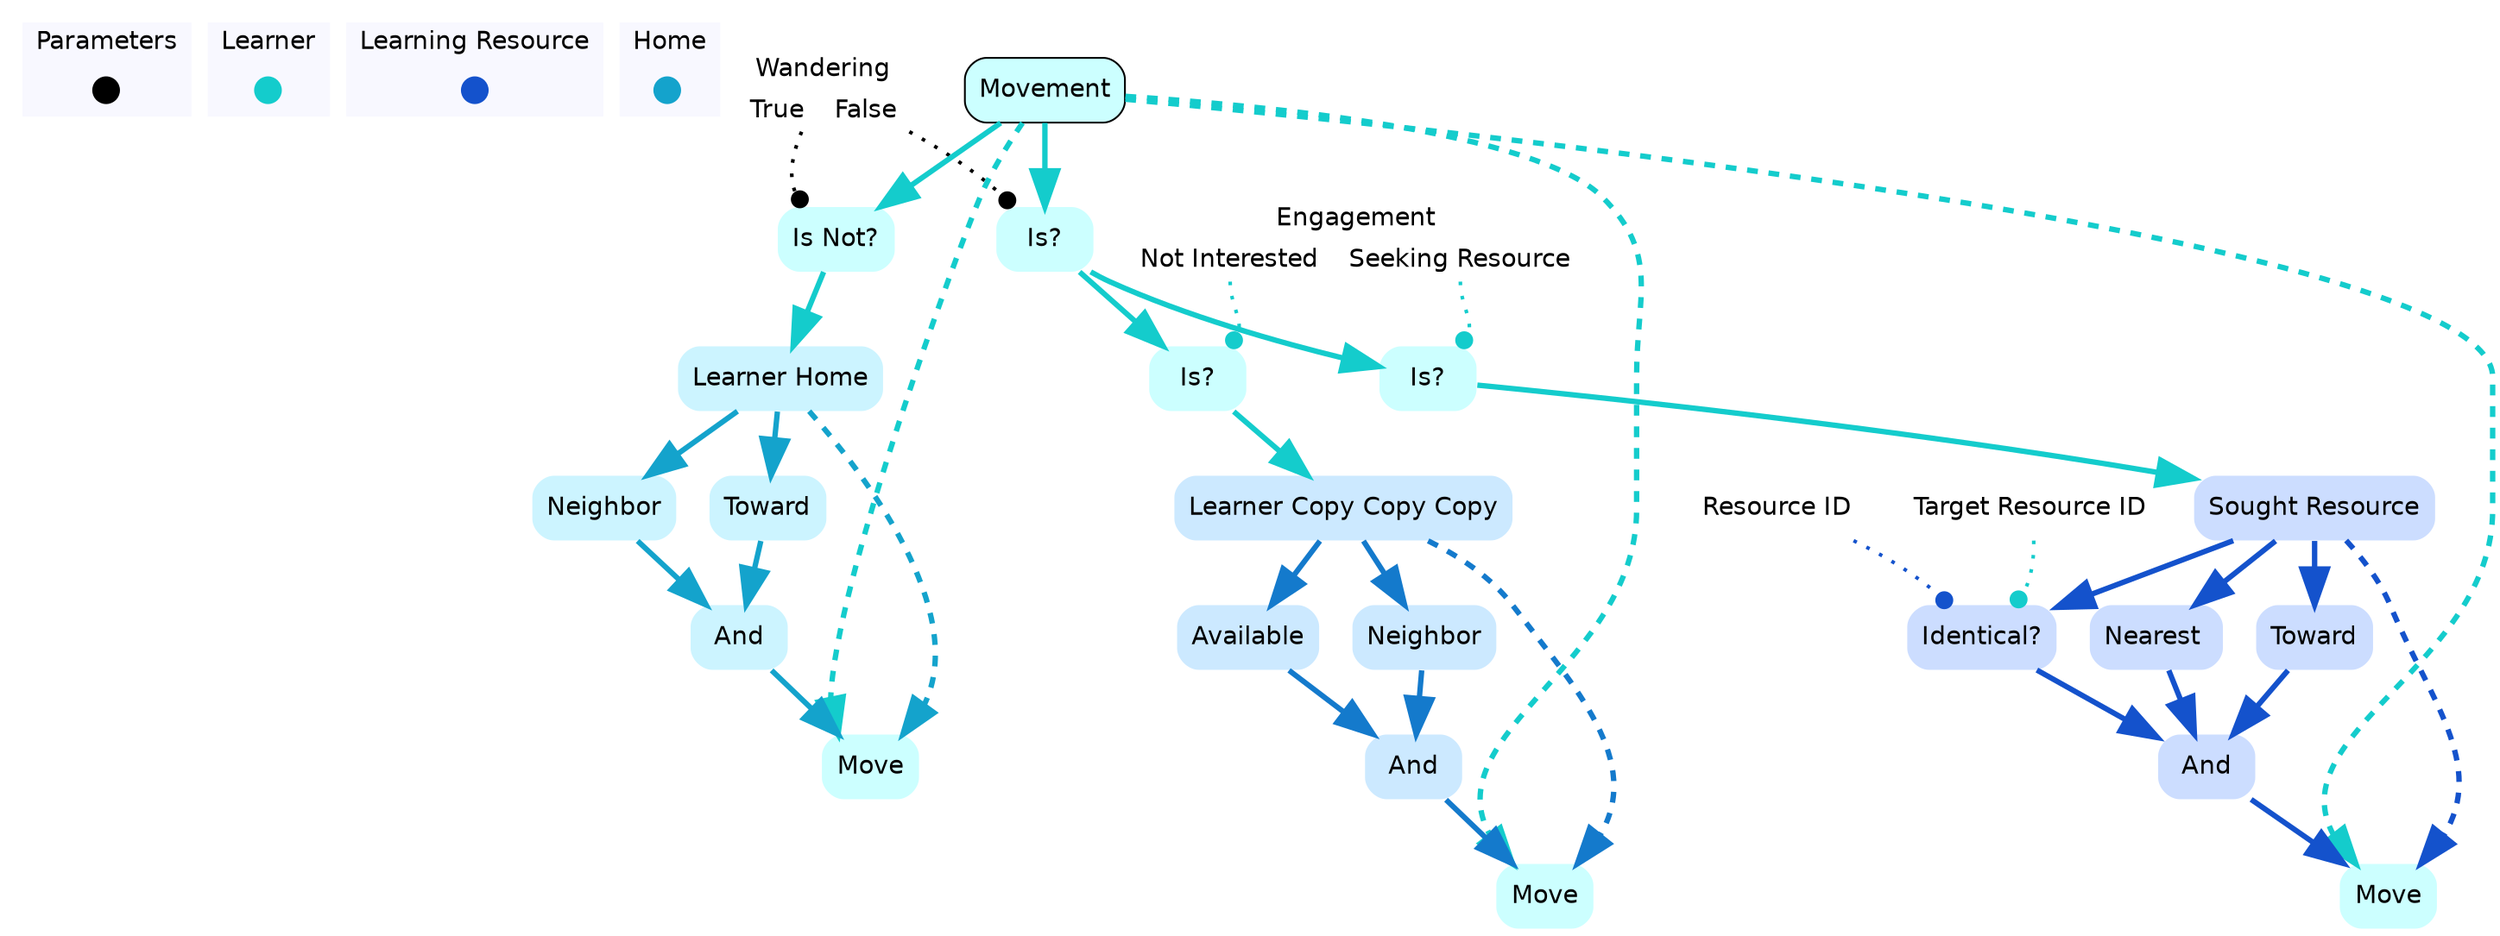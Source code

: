 digraph movement {

	subgraph clustercontextKey {
		fontname=Helvetica;
		label="Parameters";
		style="filled";
		fillcolor=ghostwhite;
		color=white;
		labeljust=l;
		contextOverview [style=filled,shape=point,fixedsize=true,width=.2,height=.2,fontcolor=white,color="black",label=""];
	}
	subgraph clusterlearnerKey {
		fontname=Helvetica;
		nodesep=0.1;
		style="filled";
		fillcolor=ghostwhite;
		label="Learner";
		color=white;
		labeljust=l;
		movementOverview [fontname=Helvetica,style=filled,shape=point,fixedsize=true,width=.2,height=.2,fontcolor=white,color="0.5, 0.9 , 0.8",label="",URL="learner__Overview.svg"];

	}
	subgraph clusterlearningResourceKey {
		fontname=Helvetica;
		nodesep=0.1;
		style="filled";
		fillcolor=ghostwhite;
		label="Learning Resource";
		color=white;
		labeljust=l;
		soughtResourceOverview [fontname=Helvetica,style=filled,shape=point,fixedsize=true,width=.2,height=.2,fontcolor=white,color="0.611, 0.9 , 0.8",label="",URL="learningResource__Overview.svg"];

	}
	subgraph clusterhomeKey {
		fontname=Helvetica;
		nodesep=0.1;
		style="filled";
		fillcolor=ghostwhite;
		label="Home";
		color=white;
		labeljust=l;
		learnerHomeOverview [fontname=Helvetica,style=filled,shape=point,fixedsize=true,width=.2,height=.2,fontcolor=white,color="0.537, 0.9 , 0.8",label="",URL="home__Overview.svg"];

	}
		learnerengagementRecord [shape=record,fontname=Helvetica,style=filled,color=none,fillcolor=white,label="{<learnerengagement> Engagement | {<learnerengagementnotInterested> Not Interested|<learnerengagementseekingResource> Seeking Resource}}"];
		simpleResourceswanderingRecord [shape=record,fontname=Helvetica,style=filled,color=none,fillcolor=white,label="{<simpleResourceswanderingRecord> Wandering | {<true> True| <false> False}}"];
		learningResourceresourceID [shape=none,fontsize=14,style="filled",fontname=Helvetica,color=none,fillcolor=white,label="Resource ID"];
		learnertargetResourceID [shape=none,fontsize=14,style="filled",fontname=Helvetica,color=none,fillcolor=white,label="Target Resource ID"];

//subgraph clustermovement {
	//style=filled;
	//color=white;
	//fillcolor="0.0, 0.0, 0.98";
		movement [shape=box,style="rounded,filled",fontname=Helvetica,color=black,fillcolor="0.5, 0.2, 1.0",label="Movement",URL="learner_movement.svg"];
	movement ->  identityWanderingQuery [color="0.5, 0.9 , 0.8",penwidth=3.0,arrowsize=2.0];
	movement ->  notWanderingQuery [color="0.5, 0.9 , 0.8",penwidth=3.0,arrowsize=2.0];
		notWanderingQuery [shape=none,style="rounded,filled",fontname=Helvetica,color="0.5, 0.2, 1.0",label="Is Not?"];
	notWanderingQuery ->  learnerHome [color="0.5, 0.9 , 0.8",penwidth=3.0,arrowsize=2.0];
		availableQueryCopy [shape=none,style="rounded,filled",fontname=Helvetica,color="0.574, 0.2, 1.0",label="Available"];
	availableQueryCopy ->  _And_NeighborQueryCopyCopy [color="0.574, 0.9 , 0.8",penwidth=3.0,arrowsize=2.0];
		learnerCopyCopyCopy [shape=none,style="rounded,filled",fontname=Helvetica,color=gray,fillcolor="0.574, 0.2, 1.0",label="Learner Copy Copy Copy"];
	learnerCopyCopyCopy ->  neighborQueryCopyCopy [color="0.574, 0.9 , 0.8",penwidth=3.0,arrowsize=2.0];
	learnerCopyCopyCopy ->  availableQueryCopy [color="0.574, 0.9 , 0.8",penwidth=3.0,arrowsize=2.0];
		_SoughtResourceAndTowardQueryCopy_ [shape=none,style="rounded,filled",fontname=Helvetica,color="0.611, 0.2, 1.0",label="And"];
	_SoughtResourceAndTowardQueryCopy_ ->  moveLearnerCopyCopy [color="0.611, 0.9 , 0.8",penwidth=3.0,arrowsize=2.0];
		towardQuery [shape=none,style="rounded,filled",fontname=Helvetica,color="0.537, 0.2, 1.0",label="Toward"];
	towardQuery ->  _TowardQueryAndAvailableQueryCopy_ [color="0.537, 0.9 , 0.8",penwidth=3.0,arrowsize=2.0];
		_And_NeighborQueryCopyCopy [shape=none,style="rounded,filled",fontname=Helvetica,color="0.574, 0.2, 1.0",label="And"];
	_And_NeighborQueryCopyCopy ->  moveLearnerCopy [color="0.574, 0.9 , 0.8",penwidth=3.0,arrowsize=2.0];
		nearestQueryCopy [shape=none,style="rounded,filled",fontname=Helvetica,color="0.611, 0.2, 1.0",label="Nearest "];
	nearestQueryCopy ->  _SoughtResourceAndTowardQueryCopy_ [color="0.611, 0.9 , 0.8",penwidth=3.0,arrowsize=2.0];
		resourceIDIdenticalTargetResourceIDQuery [shape=none,style="rounded,filled",fontname=Helvetica,color="0.611, 0.2, 1.0",label="Identical?"];
	resourceIDIdenticalTargetResourceIDQuery ->  _SoughtResourceAndTowardQueryCopy_ [color="0.611, 0.9 , 0.8",penwidth=3.0,arrowsize=2.0];
		_TowardQueryAndAvailableQueryCopy_ [shape=none,style="rounded,filled",fontname=Helvetica,color="0.537, 0.2, 1.0",label="And"];
	_TowardQueryAndAvailableQueryCopy_ ->  moveHome [color="0.537, 0.9 , 0.8",penwidth=3.0,arrowsize=2.0];
		soughtResource [shape=none,style="rounded,filled",fontname=Helvetica,color=gray,fillcolor="0.611, 0.2, 1.0",label="Sought Resource"];
	soughtResource ->  resourceIDIdenticalTargetResourceIDQuery [color="0.611, 0.9 , 0.8",penwidth=3.0,arrowsize=2.0];
	soughtResource ->  towardQueryCopy [color="0.611, 0.9 , 0.8",penwidth=3.0,arrowsize=2.0];
	soughtResource ->  nearestQueryCopy [color="0.611, 0.9 , 0.8",penwidth=3.0,arrowsize=2.0];
		neighborQueryCopyCopy [shape=none,style="rounded,filled",fontname=Helvetica,color="0.574, 0.2, 1.0",label="Neighbor"];
	neighborQueryCopyCopy ->  _And_NeighborQueryCopyCopy [color="0.574, 0.9 , 0.8",penwidth=3.0,arrowsize=2.0];
		towardQueryCopy [shape=none,style="rounded,filled",fontname=Helvetica,color="0.611, 0.2, 1.0",label="Toward"];
	towardQueryCopy ->  _SoughtResourceAndTowardQueryCopy_ [color="0.611, 0.9 , 0.8",penwidth=3.0,arrowsize=2.0];
		identityWanderingQuery [shape=none,style="rounded,filled",fontname=Helvetica,color="0.5, 0.2, 1.0",label="Is?"];
	identityWanderingQuery ->  engagementIdenticalSeekingResourceQuery [color="0.5, 0.9 , 0.8",penwidth=3.0,arrowsize=2.0];
	identityWanderingQuery ->  engagementIdenticalNotInterestedQuery [color="0.5, 0.9 , 0.8",penwidth=3.0,arrowsize=2.0];
		engagementIdenticalNotInterestedQuery [shape=none,style="rounded,filled",fontname=Helvetica,color="0.5, 0.2, 1.0",label="Is?"];
	engagementIdenticalNotInterestedQuery ->  learnerCopyCopyCopy [color="0.5, 0.9 , 0.8",penwidth=3.0,arrowsize=2.0];
		neighborQueryCopy [shape=none,style="rounded,filled",fontname=Helvetica,color="0.537, 0.2, 1.0",label="Neighbor"];
	neighborQueryCopy ->  _TowardQueryAndAvailableQueryCopy_ [color="0.537, 0.9 , 0.8",penwidth=3.0,arrowsize=2.0];
		engagementIdenticalSeekingResourceQuery [shape=none,style="rounded,filled",fontname=Helvetica,color="0.5, 0.2, 1.0",label="Is?"];
	engagementIdenticalSeekingResourceQuery ->  soughtResource [color="0.5, 0.9 , 0.8",penwidth=3.0,arrowsize=2.0];
		learnerHome [shape=none,style="rounded,filled",fontname=Helvetica,color=gray,fillcolor="0.537, 0.2, 1.0",label="Learner Home"];
	learnerHome ->  neighborQueryCopy [color="0.537, 0.9 , 0.8",penwidth=3.0,arrowsize=2.0];
	learnerHome ->  towardQuery [color="0.537, 0.9 , 0.8",penwidth=3.0,arrowsize=2.0];
		moveLearnerCopy [shape=none,style="rounded,filled",fontname=Helvetica,color="0.5, 0.2, 1.0",label="Move"];
	movement ->  moveLearnerCopy:nw [style=dashed,color="0.5, 0.9 , 0.8",penwidth=3.0,arrowsize=2.0];
	learnerCopyCopyCopy -> moveLearnerCopy:ne [style=dashed,color="0.574, 0.9 , 0.8",penwidth=3.0,arrowsize=2.0];
		moveLearnerCopyCopy [shape=none,style="rounded,filled",fontname=Helvetica,color="0.5, 0.2, 1.0",label="Move"];
	movement ->  moveLearnerCopyCopy:nw [style=dashed,color="0.5, 0.9 , 0.8",penwidth=3.0,arrowsize=2.0];
	soughtResource -> moveLearnerCopyCopy:ne [style=dashed,color="0.611, 0.9 , 0.8",penwidth=3.0,arrowsize=2.0];
		moveHome [shape=none,style="rounded,filled",fontname=Helvetica,color="0.5, 0.2, 1.0",label="Move"];
	movement ->  moveHome:nw [style=dashed,color="0.5, 0.9 , 0.8",penwidth=3.0,arrowsize=2.0];
	learnerHome -> moveHome:ne [style=dashed,color="0.537, 0.9 , 0.8",penwidth=3.0,arrowsize=2.0];
//}
		simpleResourceswanderingRecord -> notWanderingQuery:nw [style=dotted,arrowhead=dot,color=black,penwidth=2.0];
		learningResourceresourceID -> resourceIDIdenticalTargetResourceIDQuery:nw [style=dotted,arrowhead=dot,color="0.611, 0.9 , 0.8",penwidth=2.0];
		learnertargetResourceID -> resourceIDIdenticalTargetResourceIDQuery:ne [style=dotted,arrowhead=dot,color="0.5, 0.9 , 0.8",penwidth=2.0];
		simpleResourceswanderingRecord -> identityWanderingQuery:nw [style=dotted,arrowhead=dot,color=black,penwidth=2.0];
		learnerengagementRecord:learnerengagementnotInterested -> engagementIdenticalNotInterestedQuery:ne [style=dotted,arrowhead=dot,color="0.5, 0.9 , 0.8",penwidth=2.0];
		learnerengagementRecord:learnerengagementseekingResource -> engagementIdenticalSeekingResourceQuery:ne [style=dotted,arrowhead=dot,color="0.5, 0.9 , 0.8",penwidth=2.0];
}
